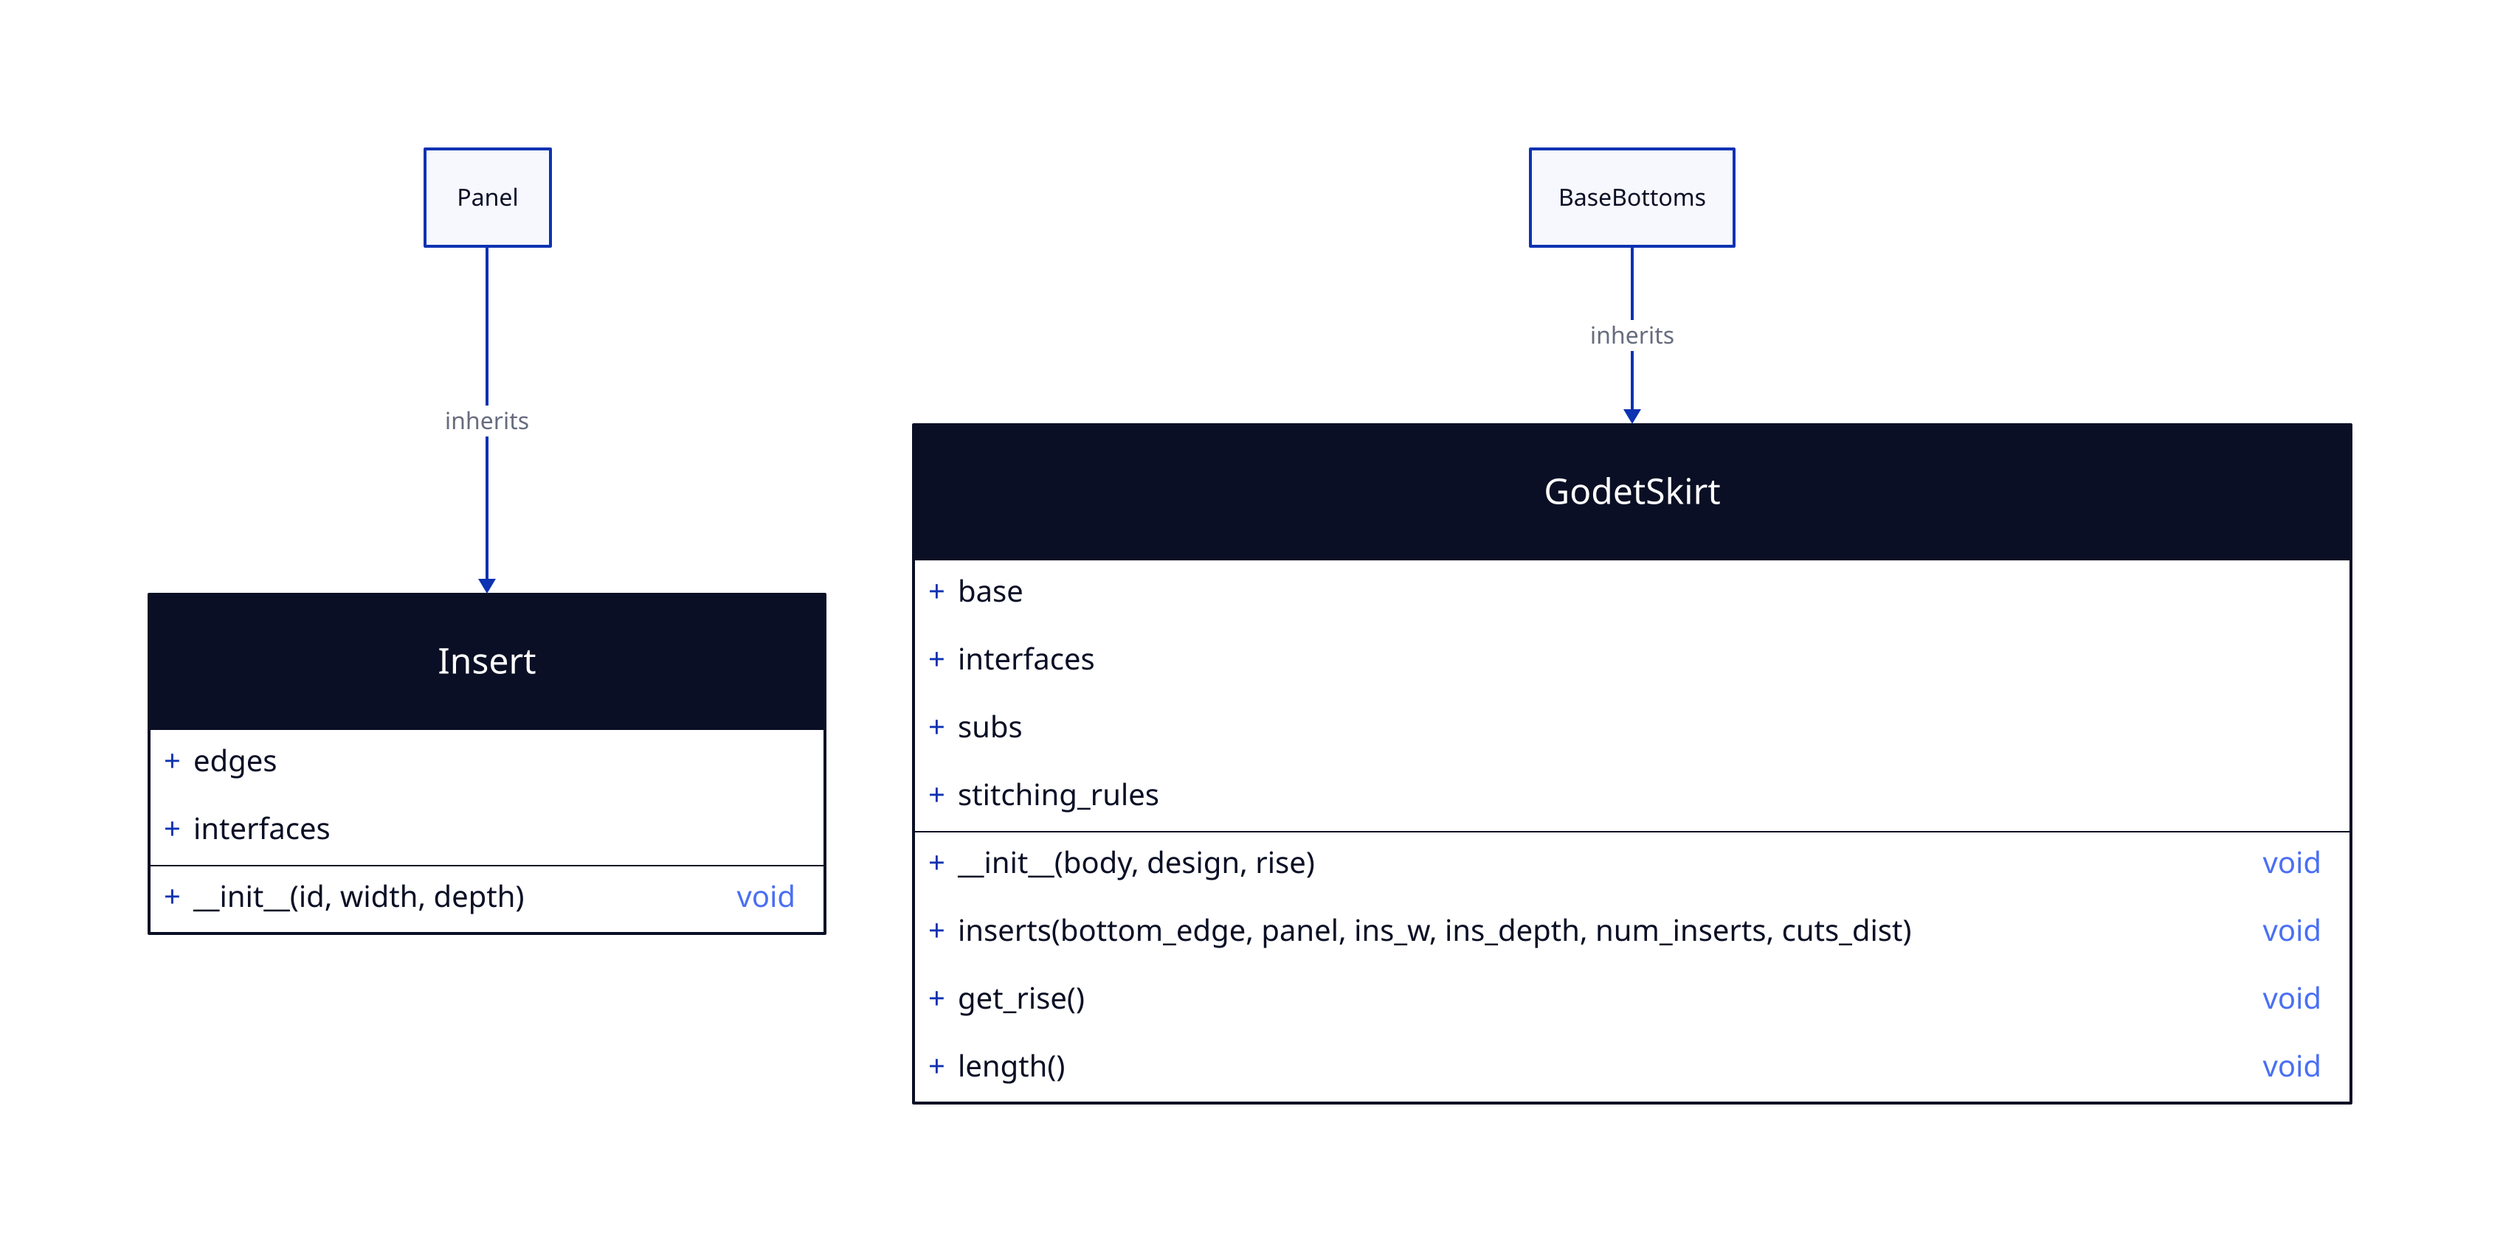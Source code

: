 Insert: {
  shape: class
  edges
  interfaces
  __init__(id, width, depth)
}

GodetSkirt: {
  shape: class
  base
  interfaces
  subs
  stitching_rules
  __init__(body, design, rise)
  inserts(bottom_edge, panel, ins_w, ins_depth, num_inserts, cuts_dist)
  get_rise()
  length()
}

Panel -> Insert: inherits
BaseBottoms -> GodetSkirt: inherits
